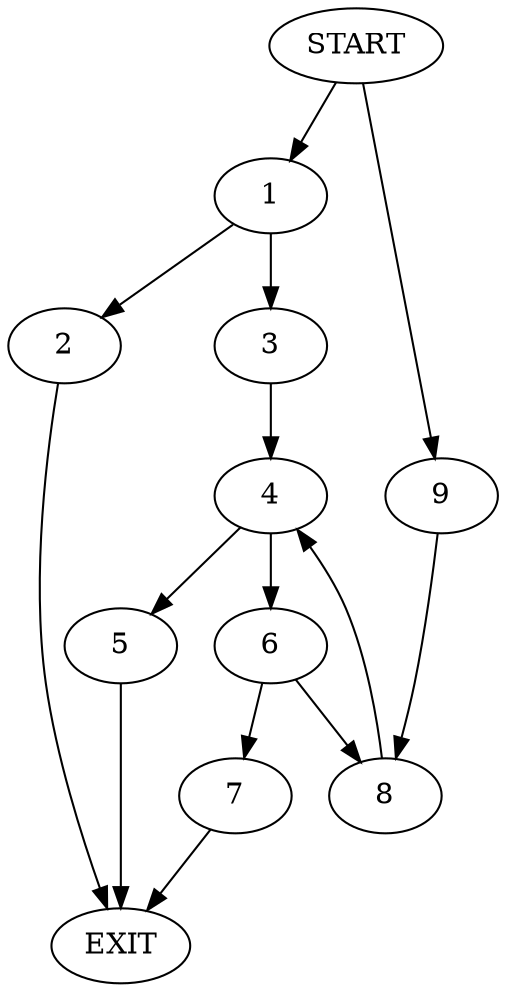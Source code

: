 digraph {
0 [label="START"]
10 [label="EXIT"]
0 -> 1
1 -> 2
1 -> 3
2 -> 10
3 -> 4
4 -> 5
4 -> 6
6 -> 7
6 -> 8
5 -> 10
8 -> 4
7 -> 10
0 -> 9
9 -> 8
}
